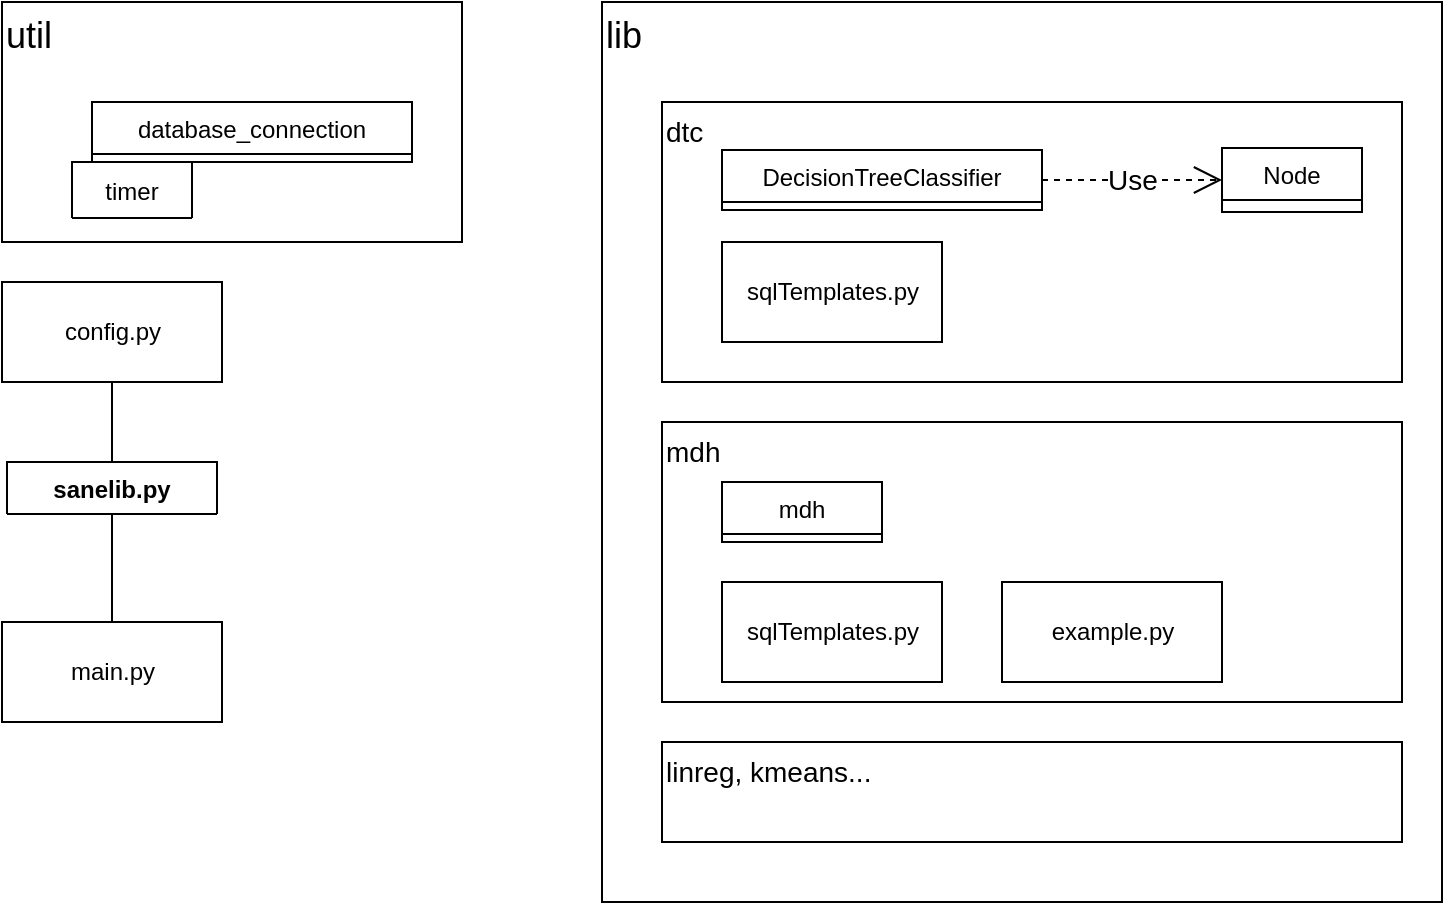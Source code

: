 <mxfile version="14.4.9" type="github">
  <diagram id="C5RBs43oDa-KdzZeNtuy" name="Page-1">
    <mxGraphModel dx="835" dy="569" grid="1" gridSize="10" guides="1" tooltips="1" connect="1" arrows="1" fold="1" page="1" pageScale="1" pageWidth="827" pageHeight="1169" math="0" shadow="0">
      <root>
        <mxCell id="WIyWlLk6GJQsqaUBKTNV-0" />
        <mxCell id="WIyWlLk6GJQsqaUBKTNV-1" parent="WIyWlLk6GJQsqaUBKTNV-0" />
        <mxCell id="xDoAu2jg7uCX6hXLonLB-27" value="&lt;font style=&quot;font-size: 18px&quot;&gt;lib&lt;/font&gt;" style="rounded=0;whiteSpace=wrap;html=1;fillColor=none;align=left;verticalAlign=top;fontStyle=0;fontSize=14;" vertex="1" parent="WIyWlLk6GJQsqaUBKTNV-1">
          <mxGeometry x="380" y="30" width="420" height="450" as="geometry" />
        </mxCell>
        <mxCell id="xDoAu2jg7uCX6hXLonLB-28" value="dtc" style="rounded=0;whiteSpace=wrap;html=1;fillColor=none;align=left;verticalAlign=top;fontStyle=0;fontSize=14;" vertex="1" parent="WIyWlLk6GJQsqaUBKTNV-1">
          <mxGeometry x="410" y="80" width="370" height="140" as="geometry" />
        </mxCell>
        <mxCell id="xDoAu2jg7uCX6hXLonLB-15" value="&lt;font style=&quot;font-size: 18px&quot;&gt;util&lt;/font&gt;" style="rounded=0;whiteSpace=wrap;html=1;fillColor=none;align=left;verticalAlign=top;" vertex="1" parent="WIyWlLk6GJQsqaUBKTNV-1">
          <mxGeometry x="80" y="30" width="230" height="120" as="geometry" />
        </mxCell>
        <mxCell id="xDoAu2jg7uCX6hXLonLB-0" value="DecisionTreeClassifier" style="swimlane;fontStyle=0;align=center;verticalAlign=top;childLayout=stackLayout;horizontal=1;startSize=26;horizontalStack=0;resizeParent=1;resizeParentMax=0;resizeLast=0;collapsible=1;marginBottom=0;direction=east;" vertex="1" collapsed="1" parent="WIyWlLk6GJQsqaUBKTNV-1">
          <mxGeometry x="440" y="104" width="160" height="30" as="geometry">
            <mxRectangle x="100" y="110" width="160" height="112" as="alternateBounds" />
          </mxGeometry>
        </mxCell>
        <mxCell id="xDoAu2jg7uCX6hXLonLB-1" value="+ field: db_connection" style="text;strokeColor=none;fillColor=none;align=left;verticalAlign=top;spacingLeft=4;spacingRight=4;overflow=hidden;rotatable=0;points=[[0,0.5],[1,0.5]];portConstraint=eastwest;" vertex="1" parent="xDoAu2jg7uCX6hXLonLB-0">
          <mxGeometry y="26" width="160" height="26" as="geometry" />
        </mxCell>
        <mxCell id="xDoAu2jg7uCX6hXLonLB-2" value="+ field: engine" style="text;strokeColor=none;fillColor=none;align=left;verticalAlign=top;spacingLeft=4;spacingRight=4;overflow=hidden;rotatable=0;points=[[0,0.5],[1,0.5]];portConstraint=eastwest;" vertex="1" parent="xDoAu2jg7uCX6hXLonLB-0">
          <mxGeometry y="52" width="160" height="26" as="geometry" />
        </mxCell>
        <mxCell id="xDoAu2jg7uCX6hXLonLB-3" value="" style="line;strokeWidth=1;fillColor=none;align=left;verticalAlign=middle;spacingTop=-1;spacingLeft=3;spacingRight=3;rotatable=0;labelPosition=right;points=[];portConstraint=eastwest;" vertex="1" parent="xDoAu2jg7uCX6hXLonLB-0">
          <mxGeometry y="78" width="160" height="8" as="geometry" />
        </mxCell>
        <mxCell id="xDoAu2jg7uCX6hXLonLB-4" value="+ import_df(self,dataframe,name):" style="text;strokeColor=none;fillColor=none;align=left;verticalAlign=top;spacingLeft=4;spacingRight=4;overflow=hidden;rotatable=0;points=[[0,0.5],[1,0.5]];portConstraint=eastwest;" vertex="1" parent="xDoAu2jg7uCX6hXLonLB-0">
          <mxGeometry y="86" width="160" height="26" as="geometry" />
        </mxCell>
        <mxCell id="xDoAu2jg7uCX6hXLonLB-5" value="main.py" style="html=1;" vertex="1" parent="WIyWlLk6GJQsqaUBKTNV-1">
          <mxGeometry x="80" y="340" width="110" height="50" as="geometry" />
        </mxCell>
        <mxCell id="xDoAu2jg7uCX6hXLonLB-8" style="edgeStyle=orthogonalEdgeStyle;rounded=0;orthogonalLoop=1;jettySize=auto;html=1;exitX=0.5;exitY=1;exitDx=0;exitDy=0;entryX=0.5;entryY=0;entryDx=0;entryDy=0;endArrow=none;endFill=0;" edge="1" parent="WIyWlLk6GJQsqaUBKTNV-1" source="xDoAu2jg7uCX6hXLonLB-9" target="xDoAu2jg7uCX6hXLonLB-5">
          <mxGeometry relative="1" as="geometry" />
        </mxCell>
        <mxCell id="xDoAu2jg7uCX6hXLonLB-9" value="sanelib.py" style="swimlane;fontStyle=1;align=center;verticalAlign=top;childLayout=stackLayout;horizontal=1;startSize=26;horizontalStack=0;resizeParent=1;resizeParentMax=0;resizeLast=0;collapsible=1;marginBottom=0;direction=east;" vertex="1" collapsed="1" parent="WIyWlLk6GJQsqaUBKTNV-1">
          <mxGeometry x="82.5" y="260" width="105" height="26" as="geometry">
            <mxRectangle x="135" y="320" width="160" height="86" as="alternateBounds" />
          </mxGeometry>
        </mxCell>
        <mxCell id="xDoAu2jg7uCX6hXLonLB-10" value="+ field: dtc" style="text;strokeColor=none;fillColor=none;align=left;verticalAlign=top;spacingLeft=4;spacingRight=4;overflow=hidden;rotatable=0;points=[[0,0.5],[1,0.5]];portConstraint=eastwest;" vertex="1" parent="xDoAu2jg7uCX6hXLonLB-9">
          <mxGeometry y="26" width="105" height="26" as="geometry" />
        </mxCell>
        <mxCell id="xDoAu2jg7uCX6hXLonLB-11" value="+ field: mdh" style="text;strokeColor=none;fillColor=none;align=left;verticalAlign=top;spacingLeft=4;spacingRight=4;overflow=hidden;rotatable=0;points=[[0,0.5],[1,0.5]];portConstraint=eastwest;" vertex="1" parent="xDoAu2jg7uCX6hXLonLB-9">
          <mxGeometry y="52" width="105" height="26" as="geometry" />
        </mxCell>
        <mxCell id="xDoAu2jg7uCX6hXLonLB-12" value="" style="line;strokeWidth=1;fillColor=none;align=left;verticalAlign=middle;spacingTop=-1;spacingLeft=3;spacingRight=3;rotatable=0;labelPosition=right;points=[];portConstraint=eastwest;" vertex="1" parent="xDoAu2jg7uCX6hXLonLB-9">
          <mxGeometry y="78" width="105" height="8" as="geometry" />
        </mxCell>
        <mxCell id="xDoAu2jg7uCX6hXLonLB-21" value="timer" style="swimlane;fontStyle=0;childLayout=stackLayout;horizontal=1;startSize=28;fillColor=none;horizontalStack=0;resizeParent=1;resizeParentMax=0;resizeLast=0;collapsible=1;marginBottom=0;" vertex="1" collapsed="1" parent="WIyWlLk6GJQsqaUBKTNV-1">
          <mxGeometry x="115" y="110" width="60" height="28" as="geometry">
            <mxRectangle x="350" y="270" width="60" height="52" as="alternateBounds" />
          </mxGeometry>
        </mxCell>
        <mxCell id="xDoAu2jg7uCX6hXLonLB-26" style="edgeStyle=orthogonalEdgeStyle;rounded=0;orthogonalLoop=1;jettySize=auto;html=1;endArrow=none;endFill=0;" edge="1" parent="WIyWlLk6GJQsqaUBKTNV-1" source="xDoAu2jg7uCX6hXLonLB-25" target="xDoAu2jg7uCX6hXLonLB-9">
          <mxGeometry relative="1" as="geometry" />
        </mxCell>
        <mxCell id="xDoAu2jg7uCX6hXLonLB-25" value="config.py" style="html=1;" vertex="1" parent="WIyWlLk6GJQsqaUBKTNV-1">
          <mxGeometry x="80" y="170" width="110" height="50" as="geometry" />
        </mxCell>
        <mxCell id="xDoAu2jg7uCX6hXLonLB-29" value="mdh" style="rounded=0;whiteSpace=wrap;html=1;fillColor=none;align=left;verticalAlign=top;fontStyle=0;fontSize=14;" vertex="1" parent="WIyWlLk6GJQsqaUBKTNV-1">
          <mxGeometry x="410" y="240" width="370" height="140" as="geometry" />
        </mxCell>
        <mxCell id="xDoAu2jg7uCX6hXLonLB-30" value="linreg, kmeans..." style="rounded=0;whiteSpace=wrap;html=1;fillColor=none;align=left;verticalAlign=top;fontStyle=0;fontSize=14;" vertex="1" parent="WIyWlLk6GJQsqaUBKTNV-1">
          <mxGeometry x="410" y="400" width="370" height="50" as="geometry" />
        </mxCell>
        <mxCell id="xDoAu2jg7uCX6hXLonLB-31" value="database_connection" style="swimlane;fontStyle=0;align=center;verticalAlign=top;childLayout=stackLayout;horizontal=1;startSize=26;horizontalStack=0;resizeParent=1;resizeParentMax=0;resizeLast=0;collapsible=1;marginBottom=0;direction=east;" vertex="1" collapsed="1" parent="WIyWlLk6GJQsqaUBKTNV-1">
          <mxGeometry x="125" y="80" width="160" height="30" as="geometry">
            <mxRectangle x="100" y="110" width="160" height="112" as="alternateBounds" />
          </mxGeometry>
        </mxCell>
        <mxCell id="xDoAu2jg7uCX6hXLonLB-32" value="+ field: db_connection" style="text;strokeColor=none;fillColor=none;align=left;verticalAlign=top;spacingLeft=4;spacingRight=4;overflow=hidden;rotatable=0;points=[[0,0.5],[1,0.5]];portConstraint=eastwest;" vertex="1" parent="xDoAu2jg7uCX6hXLonLB-31">
          <mxGeometry y="26" width="160" height="26" as="geometry" />
        </mxCell>
        <mxCell id="xDoAu2jg7uCX6hXLonLB-33" value="+ field: engine" style="text;strokeColor=none;fillColor=none;align=left;verticalAlign=top;spacingLeft=4;spacingRight=4;overflow=hidden;rotatable=0;points=[[0,0.5],[1,0.5]];portConstraint=eastwest;" vertex="1" parent="xDoAu2jg7uCX6hXLonLB-31">
          <mxGeometry y="52" width="160" height="26" as="geometry" />
        </mxCell>
        <mxCell id="xDoAu2jg7uCX6hXLonLB-34" value="" style="line;strokeWidth=1;fillColor=none;align=left;verticalAlign=middle;spacingTop=-1;spacingLeft=3;spacingRight=3;rotatable=0;labelPosition=right;points=[];portConstraint=eastwest;" vertex="1" parent="xDoAu2jg7uCX6hXLonLB-31">
          <mxGeometry y="78" width="160" height="8" as="geometry" />
        </mxCell>
        <mxCell id="xDoAu2jg7uCX6hXLonLB-35" value="+ import_df(self,dataframe,name):" style="text;strokeColor=none;fillColor=none;align=left;verticalAlign=top;spacingLeft=4;spacingRight=4;overflow=hidden;rotatable=0;points=[[0,0.5],[1,0.5]];portConstraint=eastwest;" vertex="1" parent="xDoAu2jg7uCX6hXLonLB-31">
          <mxGeometry y="86" width="160" height="26" as="geometry" />
        </mxCell>
        <mxCell id="xDoAu2jg7uCX6hXLonLB-36" value="Node" style="swimlane;fontStyle=0;align=center;verticalAlign=top;childLayout=stackLayout;horizontal=1;startSize=26;horizontalStack=0;resizeParent=1;resizeParentMax=0;resizeLast=0;collapsible=1;marginBottom=0;direction=east;" vertex="1" collapsed="1" parent="WIyWlLk6GJQsqaUBKTNV-1">
          <mxGeometry x="690" y="103" width="70" height="32" as="geometry">
            <mxRectangle x="100" y="110" width="160" height="112" as="alternateBounds" />
          </mxGeometry>
        </mxCell>
        <mxCell id="xDoAu2jg7uCX6hXLonLB-37" value="+ field: db_connection" style="text;strokeColor=none;fillColor=none;align=left;verticalAlign=top;spacingLeft=4;spacingRight=4;overflow=hidden;rotatable=0;points=[[0,0.5],[1,0.5]];portConstraint=eastwest;" vertex="1" parent="xDoAu2jg7uCX6hXLonLB-36">
          <mxGeometry y="26" width="70" height="26" as="geometry" />
        </mxCell>
        <mxCell id="xDoAu2jg7uCX6hXLonLB-38" value="+ field: engine" style="text;strokeColor=none;fillColor=none;align=left;verticalAlign=top;spacingLeft=4;spacingRight=4;overflow=hidden;rotatable=0;points=[[0,0.5],[1,0.5]];portConstraint=eastwest;" vertex="1" parent="xDoAu2jg7uCX6hXLonLB-36">
          <mxGeometry y="52" width="70" height="26" as="geometry" />
        </mxCell>
        <mxCell id="xDoAu2jg7uCX6hXLonLB-39" value="" style="line;strokeWidth=1;fillColor=none;align=left;verticalAlign=middle;spacingTop=-1;spacingLeft=3;spacingRight=3;rotatable=0;labelPosition=right;points=[];portConstraint=eastwest;" vertex="1" parent="xDoAu2jg7uCX6hXLonLB-36">
          <mxGeometry y="78" width="70" height="8" as="geometry" />
        </mxCell>
        <mxCell id="xDoAu2jg7uCX6hXLonLB-40" value="+ import_df(self,dataframe,name):" style="text;strokeColor=none;fillColor=none;align=left;verticalAlign=top;spacingLeft=4;spacingRight=4;overflow=hidden;rotatable=0;points=[[0,0.5],[1,0.5]];portConstraint=eastwest;" vertex="1" parent="xDoAu2jg7uCX6hXLonLB-36">
          <mxGeometry y="86" width="70" height="26" as="geometry" />
        </mxCell>
        <mxCell id="xDoAu2jg7uCX6hXLonLB-41" value="Use" style="endArrow=open;endSize=12;dashed=1;html=1;fontSize=14;exitX=1;exitY=0.5;exitDx=0;exitDy=0;entryX=0;entryY=0.5;entryDx=0;entryDy=0;" edge="1" parent="WIyWlLk6GJQsqaUBKTNV-1" source="xDoAu2jg7uCX6hXLonLB-0" target="xDoAu2jg7uCX6hXLonLB-36">
          <mxGeometry width="160" relative="1" as="geometry">
            <mxPoint x="590" y="160.58" as="sourcePoint" />
            <mxPoint x="750" y="160.58" as="targetPoint" />
          </mxGeometry>
        </mxCell>
        <mxCell id="xDoAu2jg7uCX6hXLonLB-42" value="sqlTemplates.py" style="html=1;" vertex="1" parent="WIyWlLk6GJQsqaUBKTNV-1">
          <mxGeometry x="440" y="150" width="110" height="50" as="geometry" />
        </mxCell>
        <mxCell id="xDoAu2jg7uCX6hXLonLB-44" value="mdh" style="swimlane;fontStyle=0;align=center;verticalAlign=top;childLayout=stackLayout;horizontal=1;startSize=26;horizontalStack=0;resizeParent=1;resizeParentMax=0;resizeLast=0;collapsible=1;marginBottom=0;direction=east;" vertex="1" collapsed="1" parent="WIyWlLk6GJQsqaUBKTNV-1">
          <mxGeometry x="440" y="270" width="80" height="30" as="geometry">
            <mxRectangle x="100" y="110" width="160" height="112" as="alternateBounds" />
          </mxGeometry>
        </mxCell>
        <mxCell id="xDoAu2jg7uCX6hXLonLB-45" value="+ field: db_connection" style="text;strokeColor=none;fillColor=none;align=left;verticalAlign=top;spacingLeft=4;spacingRight=4;overflow=hidden;rotatable=0;points=[[0,0.5],[1,0.5]];portConstraint=eastwest;" vertex="1" parent="xDoAu2jg7uCX6hXLonLB-44">
          <mxGeometry y="26" width="80" height="26" as="geometry" />
        </mxCell>
        <mxCell id="xDoAu2jg7uCX6hXLonLB-46" value="+ field: engine" style="text;strokeColor=none;fillColor=none;align=left;verticalAlign=top;spacingLeft=4;spacingRight=4;overflow=hidden;rotatable=0;points=[[0,0.5],[1,0.5]];portConstraint=eastwest;" vertex="1" parent="xDoAu2jg7uCX6hXLonLB-44">
          <mxGeometry y="52" width="80" height="26" as="geometry" />
        </mxCell>
        <mxCell id="xDoAu2jg7uCX6hXLonLB-47" value="" style="line;strokeWidth=1;fillColor=none;align=left;verticalAlign=middle;spacingTop=-1;spacingLeft=3;spacingRight=3;rotatable=0;labelPosition=right;points=[];portConstraint=eastwest;" vertex="1" parent="xDoAu2jg7uCX6hXLonLB-44">
          <mxGeometry y="78" width="80" height="8" as="geometry" />
        </mxCell>
        <mxCell id="xDoAu2jg7uCX6hXLonLB-48" value="+ import_df(self,dataframe,name):" style="text;strokeColor=none;fillColor=none;align=left;verticalAlign=top;spacingLeft=4;spacingRight=4;overflow=hidden;rotatable=0;points=[[0,0.5],[1,0.5]];portConstraint=eastwest;" vertex="1" parent="xDoAu2jg7uCX6hXLonLB-44">
          <mxGeometry y="86" width="80" height="26" as="geometry" />
        </mxCell>
        <mxCell id="xDoAu2jg7uCX6hXLonLB-49" value="sqlTemplates.py" style="html=1;" vertex="1" parent="WIyWlLk6GJQsqaUBKTNV-1">
          <mxGeometry x="440" y="320" width="110" height="50" as="geometry" />
        </mxCell>
        <mxCell id="xDoAu2jg7uCX6hXLonLB-50" value="example.py" style="html=1;" vertex="1" parent="WIyWlLk6GJQsqaUBKTNV-1">
          <mxGeometry x="580" y="320" width="110" height="50" as="geometry" />
        </mxCell>
      </root>
    </mxGraphModel>
  </diagram>
</mxfile>
